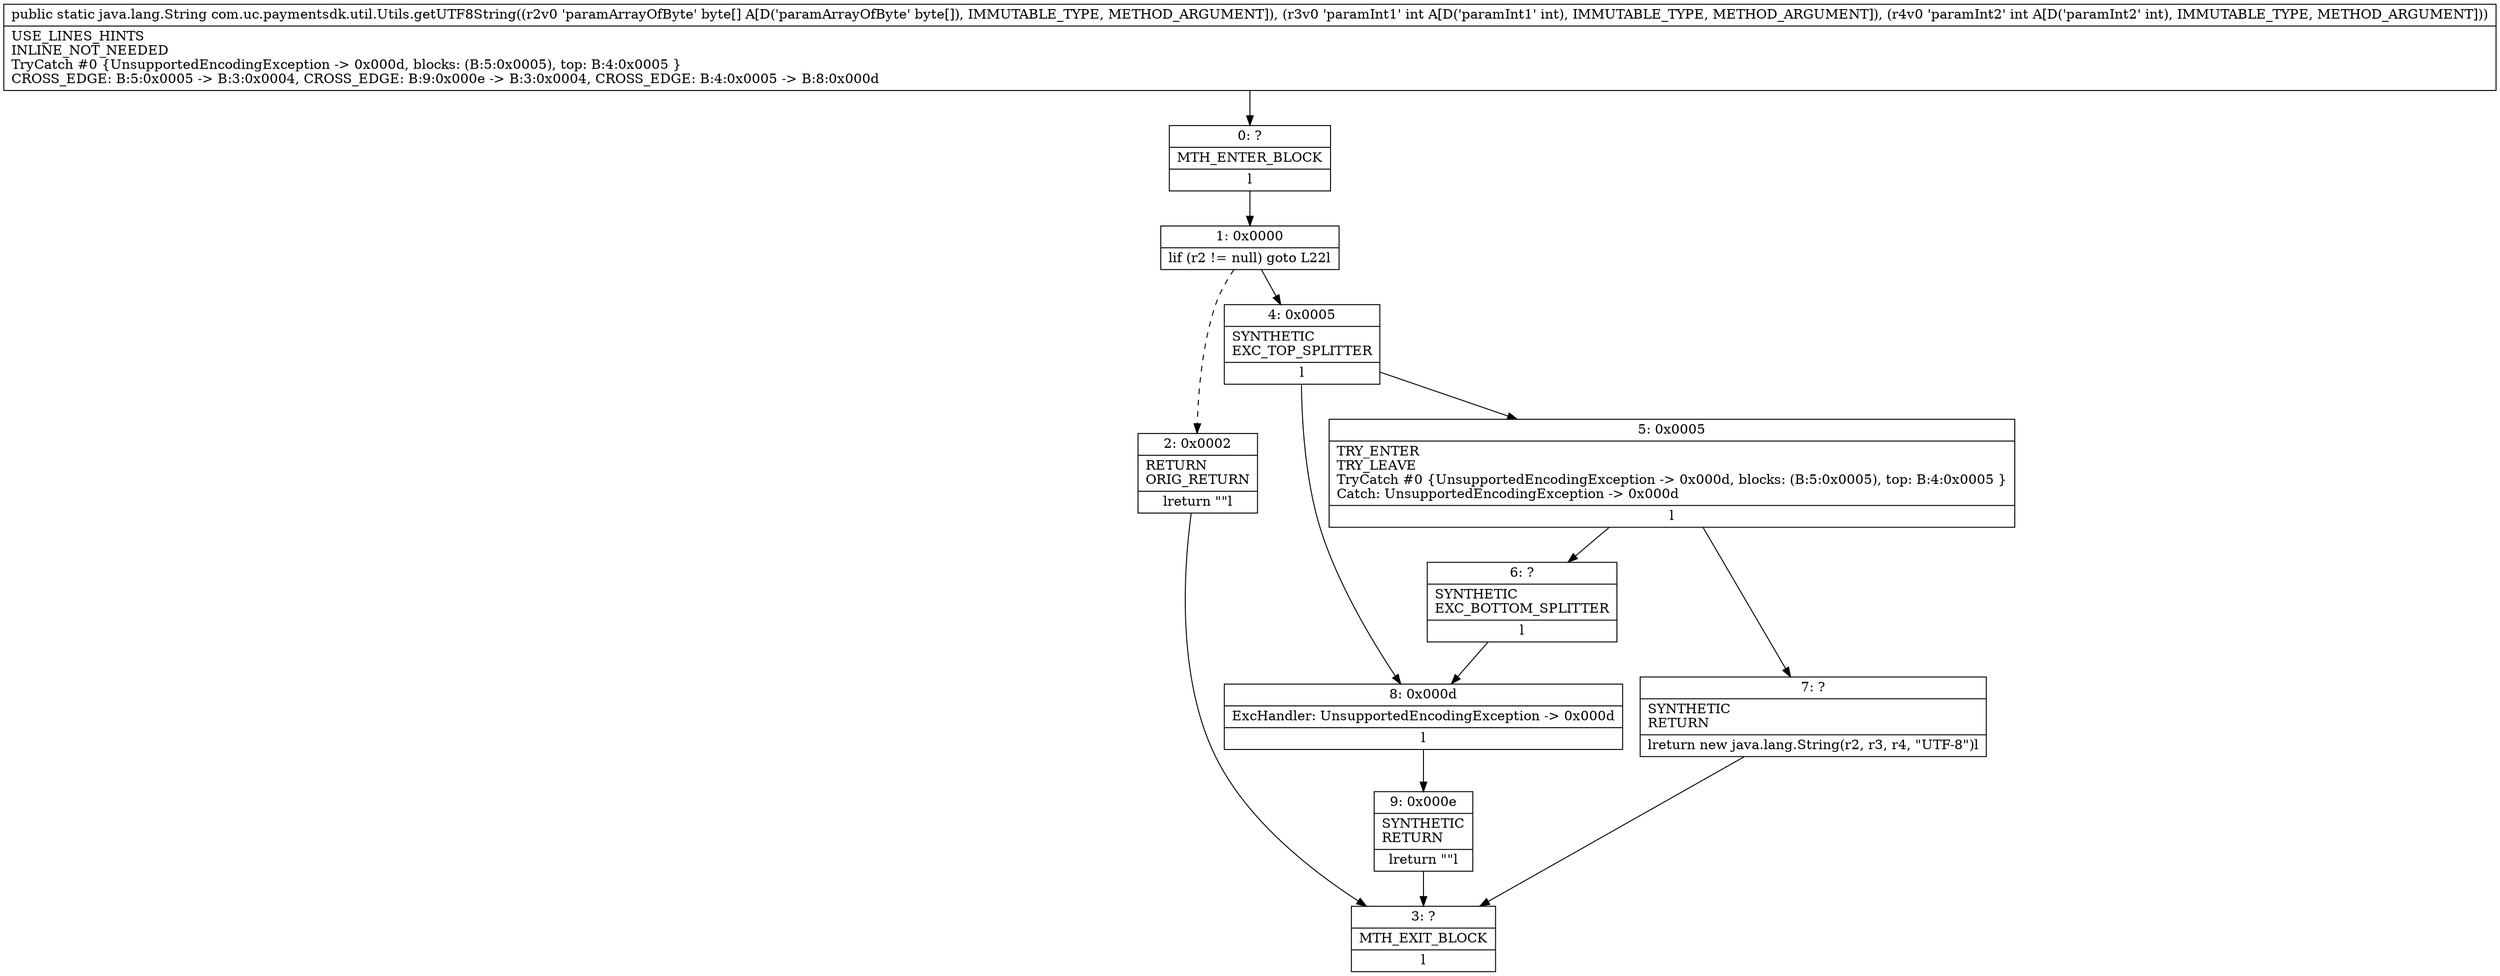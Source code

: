 digraph "CFG forcom.uc.paymentsdk.util.Utils.getUTF8String([BII)Ljava\/lang\/String;" {
Node_0 [shape=record,label="{0\:\ ?|MTH_ENTER_BLOCK\l|l}"];
Node_1 [shape=record,label="{1\:\ 0x0000|lif (r2 != null) goto L22l}"];
Node_2 [shape=record,label="{2\:\ 0x0002|RETURN\lORIG_RETURN\l|lreturn \"\"l}"];
Node_3 [shape=record,label="{3\:\ ?|MTH_EXIT_BLOCK\l|l}"];
Node_4 [shape=record,label="{4\:\ 0x0005|SYNTHETIC\lEXC_TOP_SPLITTER\l|l}"];
Node_5 [shape=record,label="{5\:\ 0x0005|TRY_ENTER\lTRY_LEAVE\lTryCatch #0 \{UnsupportedEncodingException \-\> 0x000d, blocks: (B:5:0x0005), top: B:4:0x0005 \}\lCatch: UnsupportedEncodingException \-\> 0x000d\l|l}"];
Node_6 [shape=record,label="{6\:\ ?|SYNTHETIC\lEXC_BOTTOM_SPLITTER\l|l}"];
Node_7 [shape=record,label="{7\:\ ?|SYNTHETIC\lRETURN\l|lreturn new java.lang.String(r2, r3, r4, \"UTF\-8\")l}"];
Node_8 [shape=record,label="{8\:\ 0x000d|ExcHandler: UnsupportedEncodingException \-\> 0x000d\l|l}"];
Node_9 [shape=record,label="{9\:\ 0x000e|SYNTHETIC\lRETURN\l|lreturn \"\"l}"];
MethodNode[shape=record,label="{public static java.lang.String com.uc.paymentsdk.util.Utils.getUTF8String((r2v0 'paramArrayOfByte' byte[] A[D('paramArrayOfByte' byte[]), IMMUTABLE_TYPE, METHOD_ARGUMENT]), (r3v0 'paramInt1' int A[D('paramInt1' int), IMMUTABLE_TYPE, METHOD_ARGUMENT]), (r4v0 'paramInt2' int A[D('paramInt2' int), IMMUTABLE_TYPE, METHOD_ARGUMENT]))  | USE_LINES_HINTS\lINLINE_NOT_NEEDED\lTryCatch #0 \{UnsupportedEncodingException \-\> 0x000d, blocks: (B:5:0x0005), top: B:4:0x0005 \}\lCROSS_EDGE: B:5:0x0005 \-\> B:3:0x0004, CROSS_EDGE: B:9:0x000e \-\> B:3:0x0004, CROSS_EDGE: B:4:0x0005 \-\> B:8:0x000d\l}"];
MethodNode -> Node_0;
Node_0 -> Node_1;
Node_1 -> Node_2[style=dashed];
Node_1 -> Node_4;
Node_2 -> Node_3;
Node_4 -> Node_5;
Node_4 -> Node_8;
Node_5 -> Node_6;
Node_5 -> Node_7;
Node_6 -> Node_8;
Node_7 -> Node_3;
Node_8 -> Node_9;
Node_9 -> Node_3;
}

